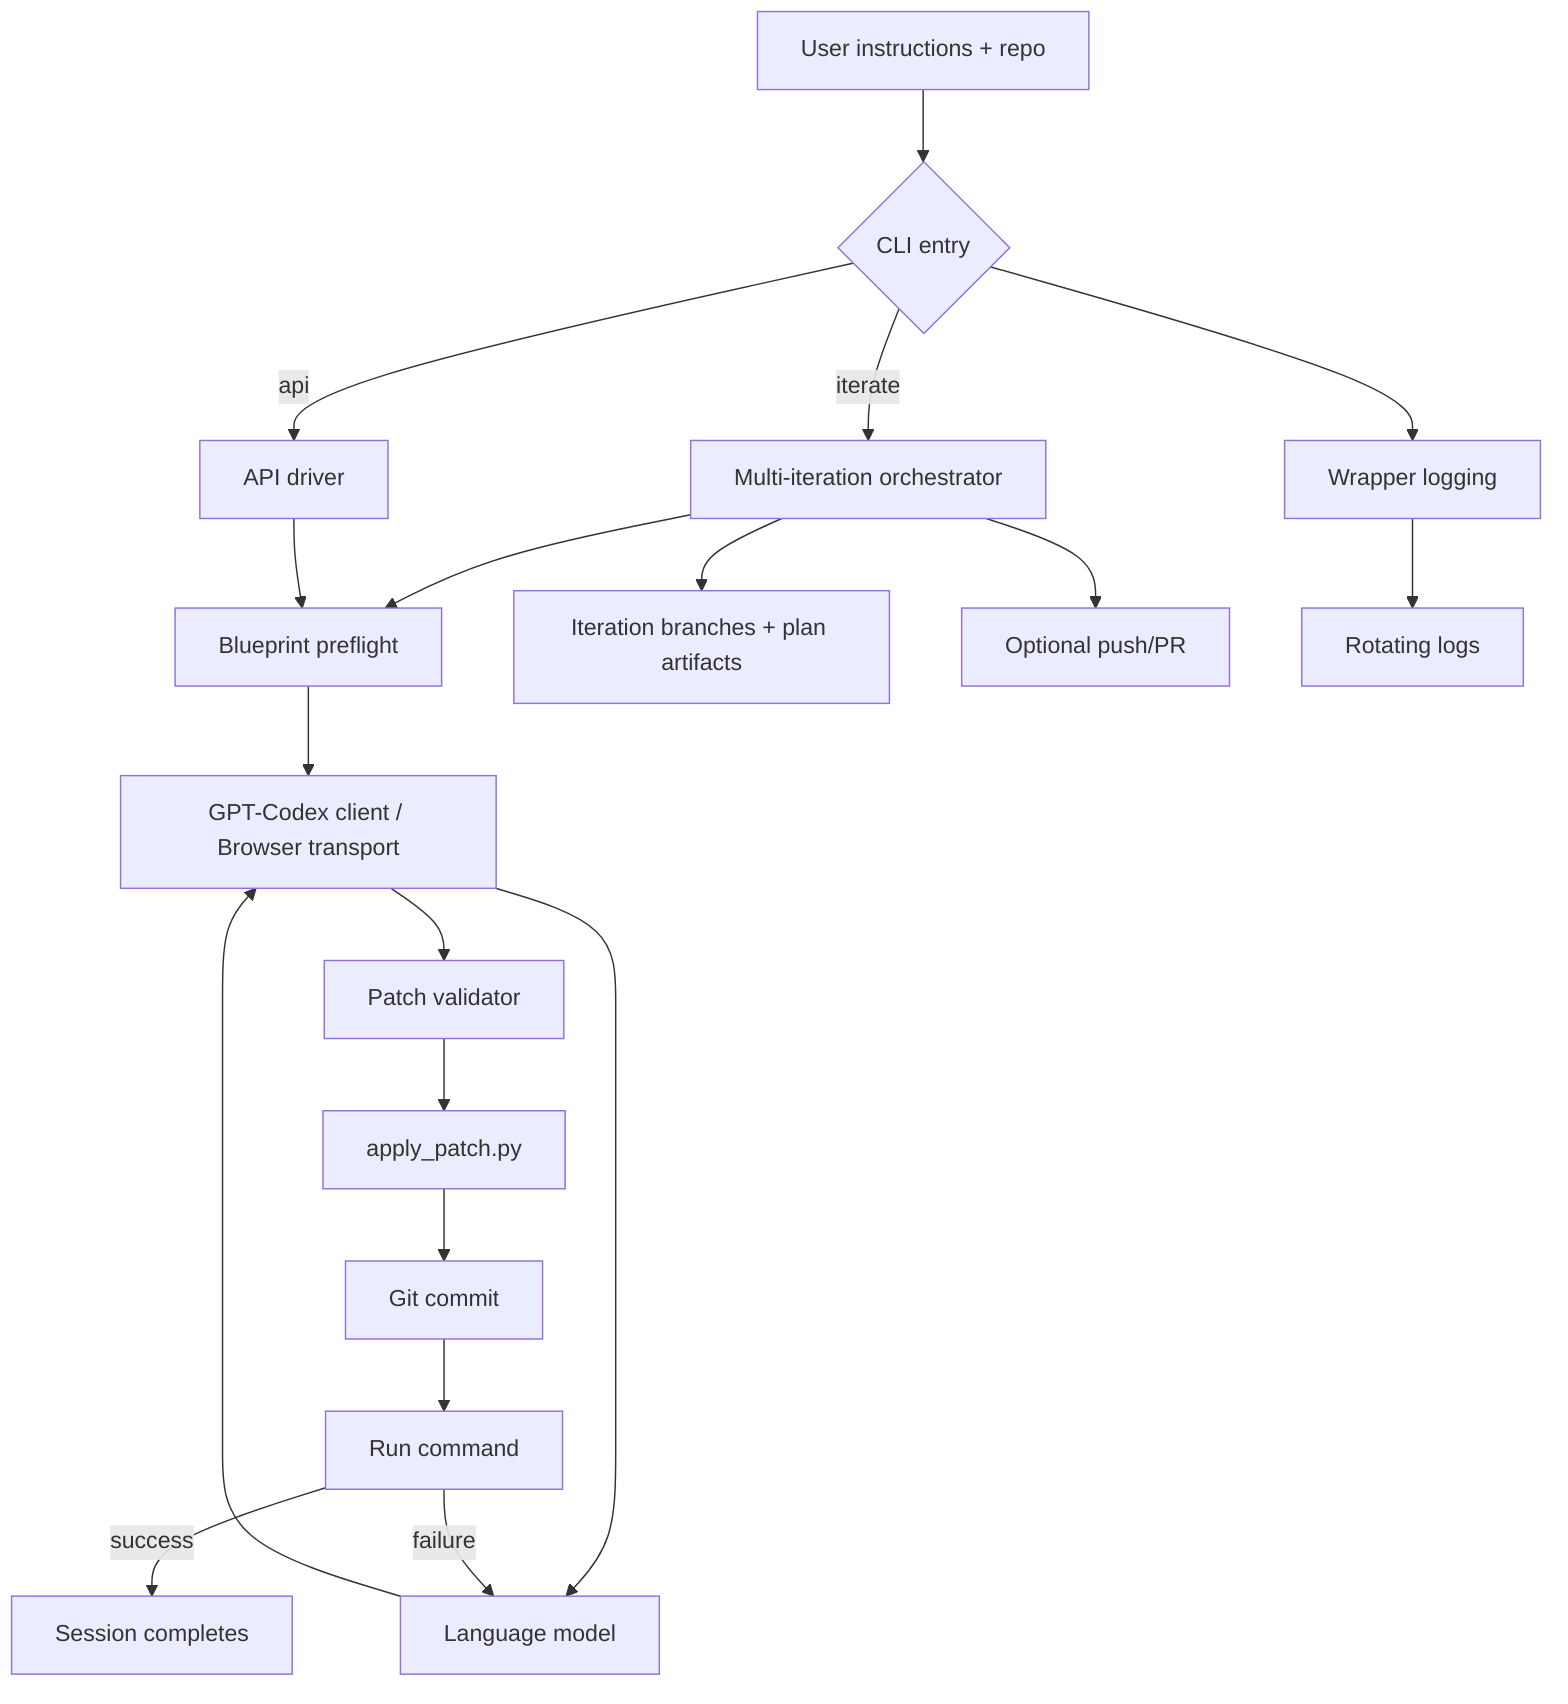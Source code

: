 flowchart TD
    A[User instructions + repo] --> B{CLI entry}
    B -->|iterate| C[Multi-iteration orchestrator]
    B -->|api| D[API driver]
    C --> E[Blueprint preflight]
    C --> F[Iteration branches + plan artifacts]
    D --> E
    E --> G[GPT-Codex client / Browser transport]
    G --> H[Language model]
    H --> G
    G --> I[Patch validator]
    I --> J[apply_patch.py]
    J --> K[Git commit]
    K --> L[Run command]
    L -->|success| M[Session completes]
    L -->|failure| H
    C --> N[Optional push/PR]
    B --> O[Wrapper logging]
    O --> P[Rotating logs]